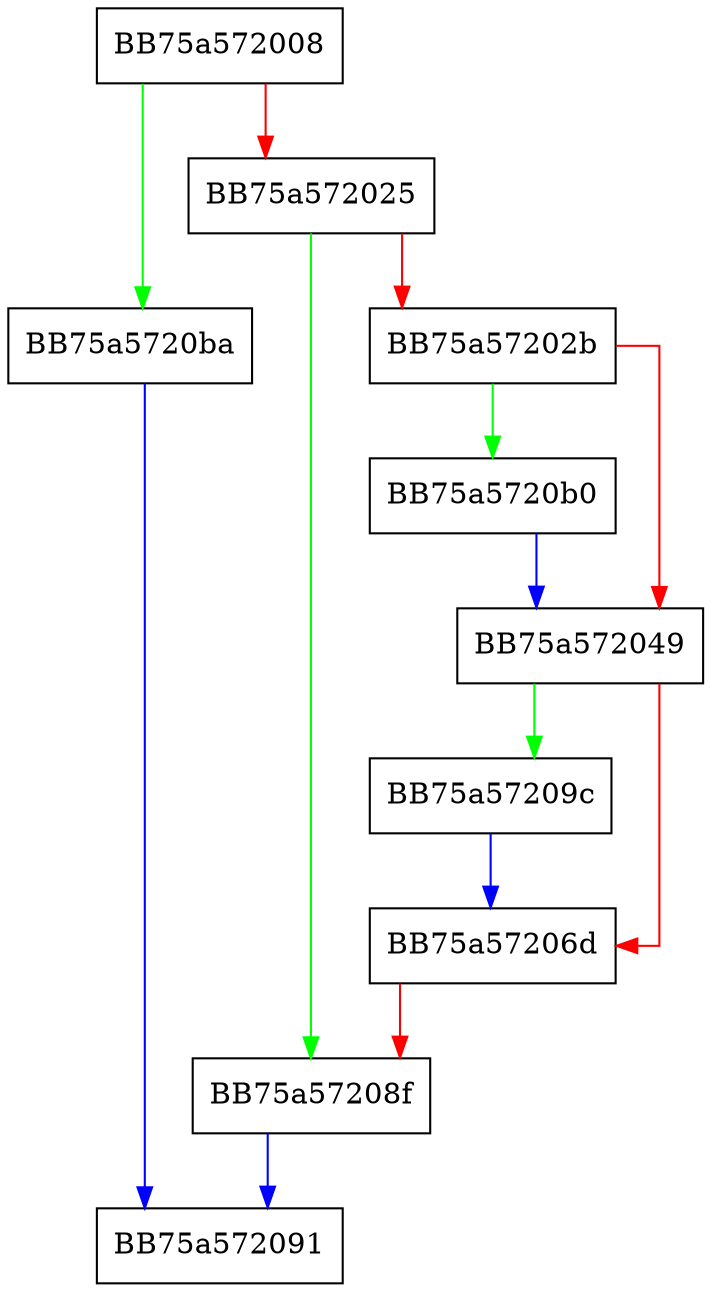 digraph pushFunction {
  node [shape="box"];
  graph [splines=ortho];
  BB75a572008 -> BB75a5720ba [color="green"];
  BB75a572008 -> BB75a572025 [color="red"];
  BB75a572025 -> BB75a57208f [color="green"];
  BB75a572025 -> BB75a57202b [color="red"];
  BB75a57202b -> BB75a5720b0 [color="green"];
  BB75a57202b -> BB75a572049 [color="red"];
  BB75a572049 -> BB75a57209c [color="green"];
  BB75a572049 -> BB75a57206d [color="red"];
  BB75a57206d -> BB75a57208f [color="red"];
  BB75a57208f -> BB75a572091 [color="blue"];
  BB75a57209c -> BB75a57206d [color="blue"];
  BB75a5720b0 -> BB75a572049 [color="blue"];
  BB75a5720ba -> BB75a572091 [color="blue"];
}